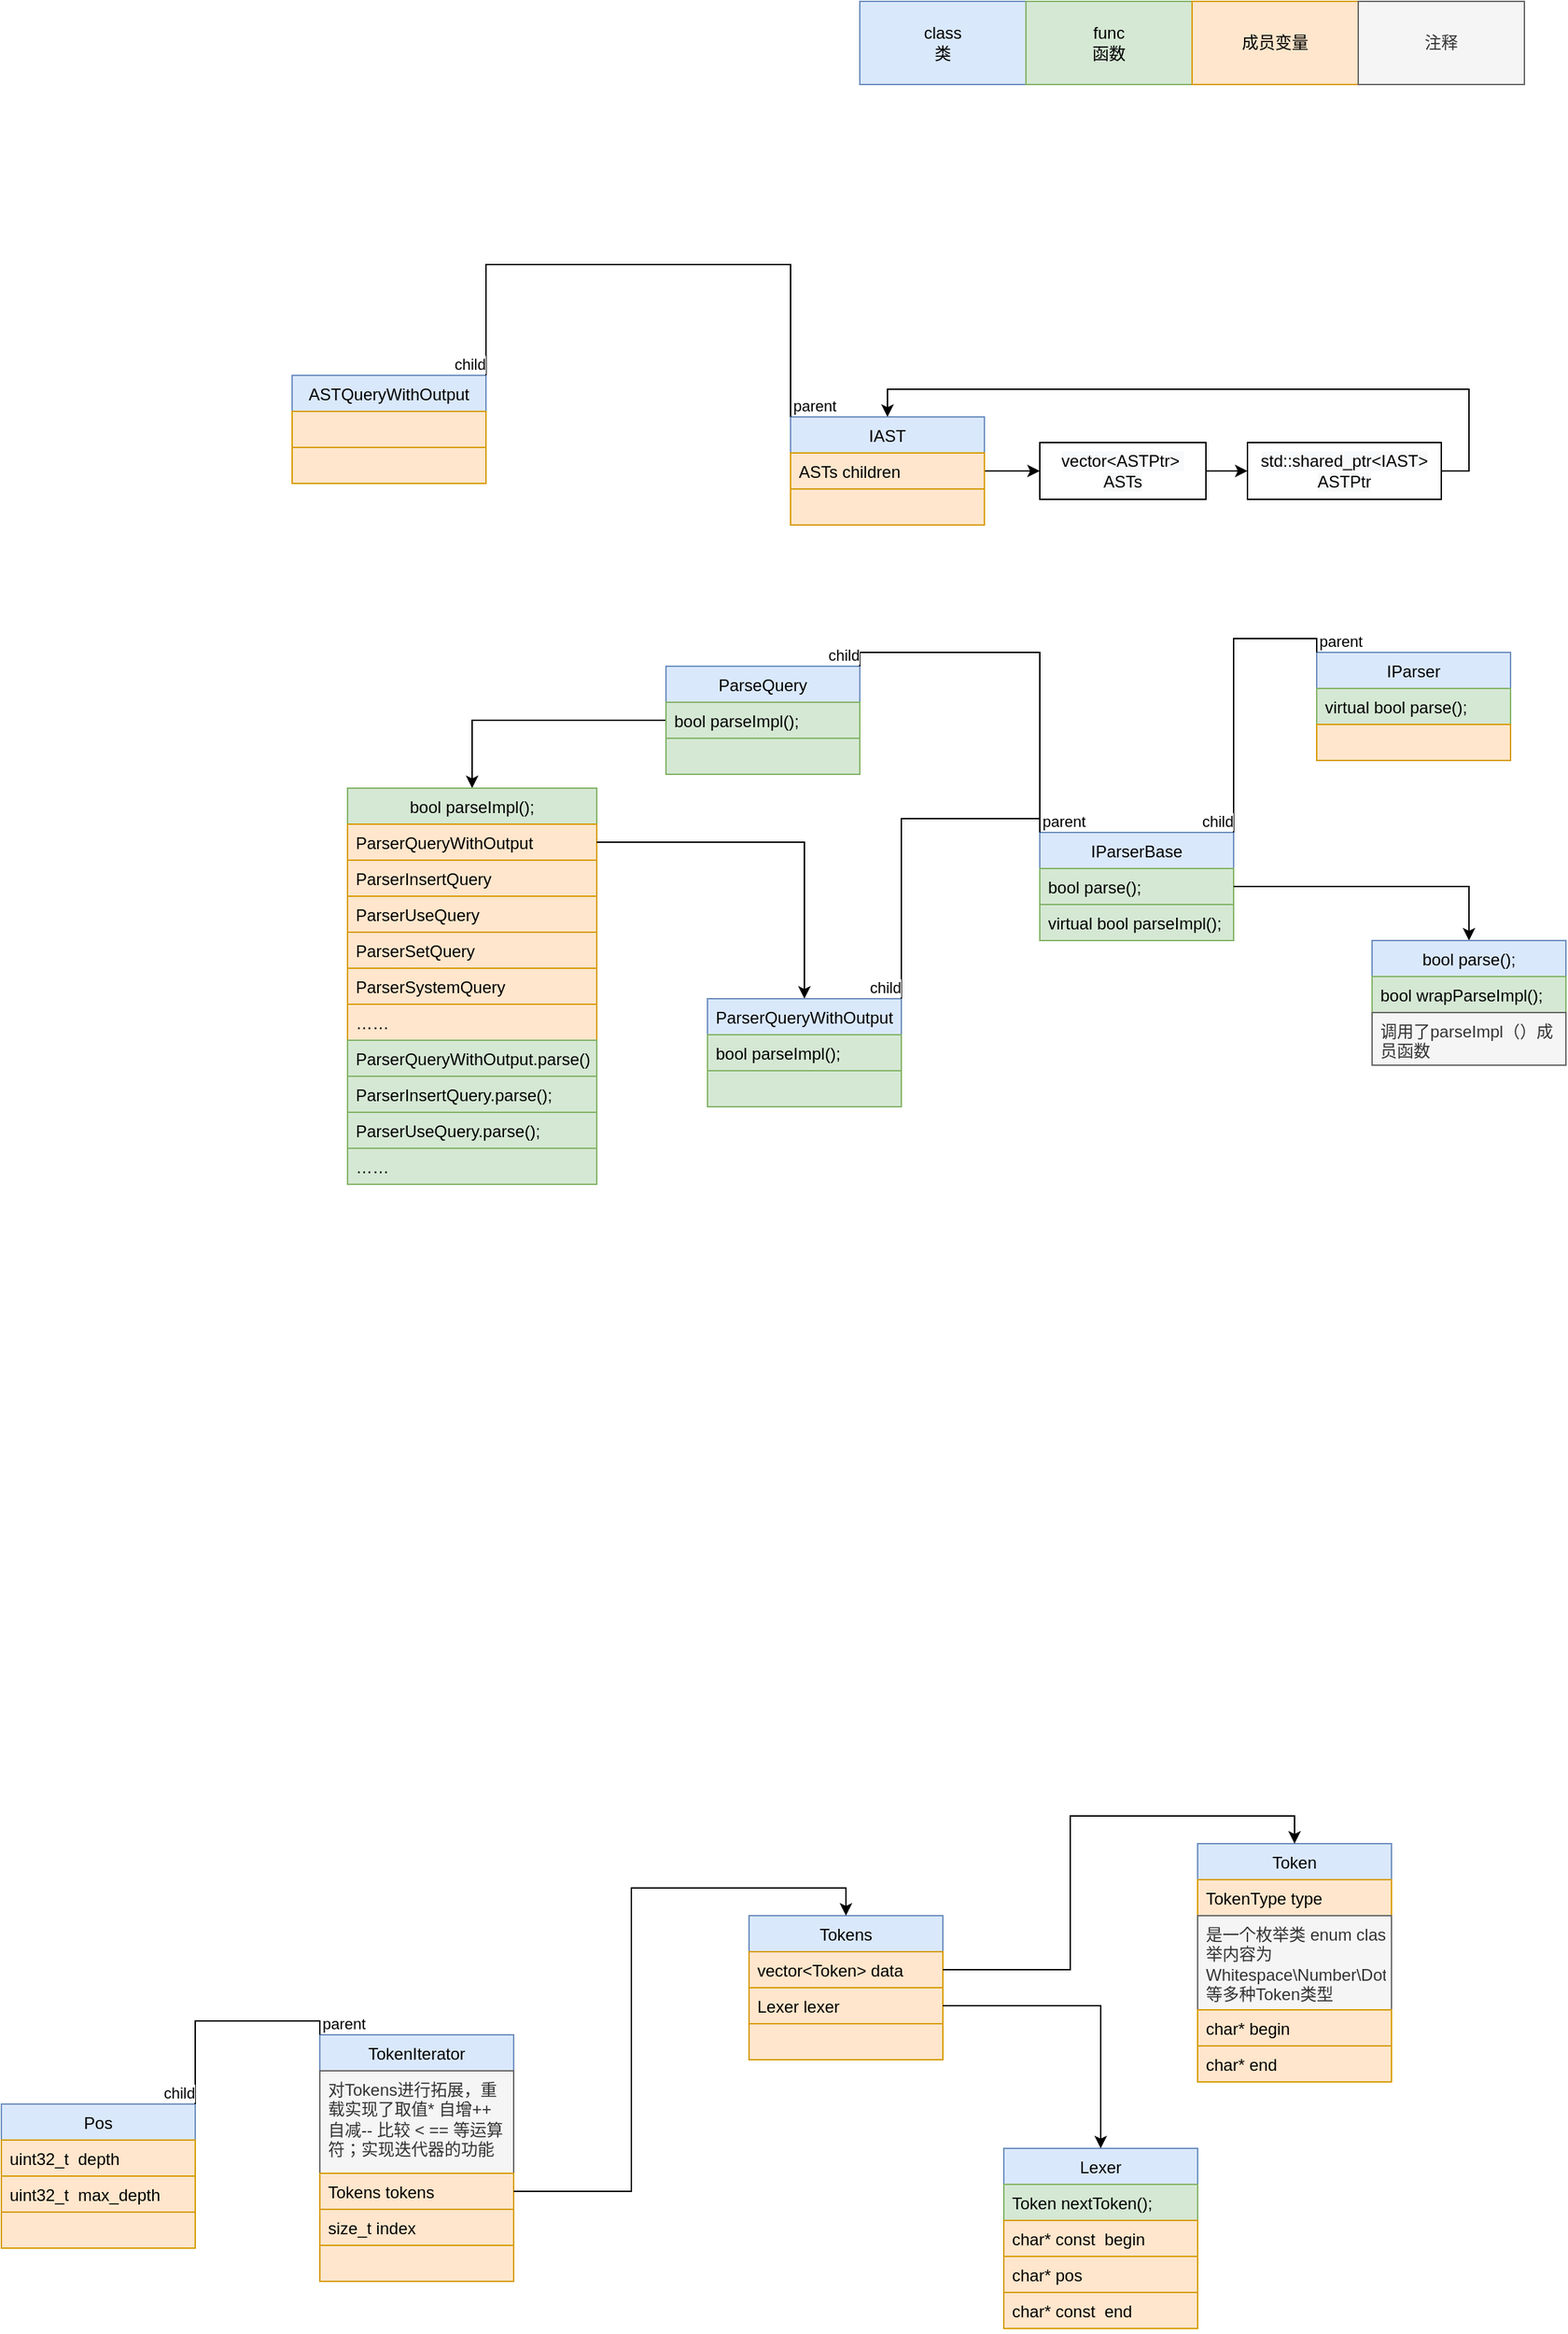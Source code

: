 <mxfile version="18.0.7" type="github">
  <diagram id="Rla5n-zzJumrxvYezBTH" name="Page-1">
    <mxGraphModel dx="1395" dy="339" grid="1" gridSize="10" guides="1" tooltips="1" connect="1" arrows="1" fold="1" page="1" pageScale="1" pageWidth="827" pageHeight="1169" math="0" shadow="0">
      <root>
        <mxCell id="0" />
        <mxCell id="1" parent="0" />
        <mxCell id="llMQX2KNaokU8Sbs1Y39-11" value="Token" style="swimlane;fontStyle=0;childLayout=stackLayout;horizontal=1;startSize=26;fillColor=#dae8fc;horizontalStack=0;resizeParent=1;resizeParentMax=0;resizeLast=0;collapsible=1;marginBottom=0;strokeColor=#6c8ebf;" parent="1" vertex="1">
          <mxGeometry x="264" y="1350" width="140" height="172" as="geometry" />
        </mxCell>
        <mxCell id="llMQX2KNaokU8Sbs1Y39-12" value="TokenType type" style="text;strokeColor=#d79b00;fillColor=#ffe6cc;align=left;verticalAlign=top;spacingLeft=4;spacingRight=4;overflow=hidden;rotatable=0;points=[[0,0.5],[1,0.5]];portConstraint=eastwest;" parent="llMQX2KNaokU8Sbs1Y39-11" vertex="1">
          <mxGeometry y="26" width="140" height="26" as="geometry" />
        </mxCell>
        <mxCell id="llMQX2KNaokU8Sbs1Y39-64" value="是一个枚举类 enum class，枚举内容为Whitespace\Number\Dot\Error等多种Token类型" style="text;strokeColor=#666666;fillColor=#f5f5f5;align=left;verticalAlign=top;spacingLeft=4;spacingRight=4;overflow=hidden;rotatable=0;points=[[0,0.5],[1,0.5]];portConstraint=eastwest;fontColor=#333333;whiteSpace=wrap;" parent="llMQX2KNaokU8Sbs1Y39-11" vertex="1">
          <mxGeometry y="52" width="140" height="68" as="geometry" />
        </mxCell>
        <mxCell id="llMQX2KNaokU8Sbs1Y39-13" value="char* begin" style="text;strokeColor=#d79b00;fillColor=#ffe6cc;align=left;verticalAlign=top;spacingLeft=4;spacingRight=4;overflow=hidden;rotatable=0;points=[[0,0.5],[1,0.5]];portConstraint=eastwest;" parent="llMQX2KNaokU8Sbs1Y39-11" vertex="1">
          <mxGeometry y="120" width="140" height="26" as="geometry" />
        </mxCell>
        <mxCell id="llMQX2KNaokU8Sbs1Y39-14" value="char* end" style="text;strokeColor=#d79b00;fillColor=#ffe6cc;align=left;verticalAlign=top;spacingLeft=4;spacingRight=4;overflow=hidden;rotatable=0;points=[[0,0.5],[1,0.5]];portConstraint=eastwest;" parent="llMQX2KNaokU8Sbs1Y39-11" vertex="1">
          <mxGeometry y="146" width="140" height="26" as="geometry" />
        </mxCell>
        <mxCell id="llMQX2KNaokU8Sbs1Y39-22" value="Lexer" style="swimlane;fontStyle=0;childLayout=stackLayout;horizontal=1;startSize=26;fillColor=#dae8fc;horizontalStack=0;resizeParent=1;resizeParentMax=0;resizeLast=0;collapsible=1;marginBottom=0;html=0;strokeColor=#6c8ebf;" parent="1" vertex="1">
          <mxGeometry x="124" y="1570" width="140" height="130" as="geometry" />
        </mxCell>
        <mxCell id="llMQX2KNaokU8Sbs1Y39-23" value="Token nextToken();" style="text;strokeColor=#82b366;fillColor=#d5e8d4;align=left;verticalAlign=top;spacingLeft=4;spacingRight=4;overflow=hidden;rotatable=0;points=[[0,0.5],[1,0.5]];portConstraint=eastwest;html=0;" parent="llMQX2KNaokU8Sbs1Y39-22" vertex="1">
          <mxGeometry y="26" width="140" height="26" as="geometry" />
        </mxCell>
        <mxCell id="llMQX2KNaokU8Sbs1Y39-24" value="char* const  begin" style="text;strokeColor=#d79b00;fillColor=#ffe6cc;align=left;verticalAlign=top;spacingLeft=4;spacingRight=4;overflow=hidden;rotatable=0;points=[[0,0.5],[1,0.5]];portConstraint=eastwest;html=0;" parent="llMQX2KNaokU8Sbs1Y39-22" vertex="1">
          <mxGeometry y="52" width="140" height="26" as="geometry" />
        </mxCell>
        <mxCell id="llMQX2KNaokU8Sbs1Y39-25" value="char* pos" style="text;strokeColor=#d79b00;fillColor=#ffe6cc;align=left;verticalAlign=top;spacingLeft=4;spacingRight=4;overflow=hidden;rotatable=0;points=[[0,0.5],[1,0.5]];portConstraint=eastwest;html=0;" parent="llMQX2KNaokU8Sbs1Y39-22" vertex="1">
          <mxGeometry y="78" width="140" height="26" as="geometry" />
        </mxCell>
        <mxCell id="llMQX2KNaokU8Sbs1Y39-30" value="char* const  end" style="text;strokeColor=#d79b00;fillColor=#ffe6cc;align=left;verticalAlign=top;spacingLeft=4;spacingRight=4;overflow=hidden;rotatable=0;points=[[0,0.5],[1,0.5]];portConstraint=eastwest;html=0;" parent="llMQX2KNaokU8Sbs1Y39-22" vertex="1">
          <mxGeometry y="104" width="140" height="26" as="geometry" />
        </mxCell>
        <mxCell id="llMQX2KNaokU8Sbs1Y39-26" value="class&lt;br&gt;类" style="rounded=0;whiteSpace=wrap;html=1;fillColor=#dae8fc;strokeColor=#6c8ebf;" parent="1" vertex="1">
          <mxGeometry x="20" y="20" width="120" height="60" as="geometry" />
        </mxCell>
        <mxCell id="llMQX2KNaokU8Sbs1Y39-27" value="func&lt;br&gt;函数" style="rounded=0;whiteSpace=wrap;html=1;fillColor=#d5e8d4;strokeColor=#82b366;" parent="1" vertex="1">
          <mxGeometry x="140" y="20" width="120" height="60" as="geometry" />
        </mxCell>
        <mxCell id="llMQX2KNaokU8Sbs1Y39-28" value="成员变量" style="rounded=0;whiteSpace=wrap;html=1;fillColor=#ffe6cc;strokeColor=#d79b00;" parent="1" vertex="1">
          <mxGeometry x="260" y="20" width="120" height="60" as="geometry" />
        </mxCell>
        <mxCell id="llMQX2KNaokU8Sbs1Y39-29" value="注释" style="rounded=0;whiteSpace=wrap;html=1;fillColor=#f5f5f5;fontColor=#333333;strokeColor=#666666;" parent="1" vertex="1">
          <mxGeometry x="380" y="20" width="120" height="60" as="geometry" />
        </mxCell>
        <mxCell id="llMQX2KNaokU8Sbs1Y39-31" value="Tokens" style="swimlane;fontStyle=0;childLayout=stackLayout;horizontal=1;startSize=26;fillColor=#dae8fc;horizontalStack=0;resizeParent=1;resizeParentMax=0;resizeLast=0;collapsible=1;marginBottom=0;strokeColor=#6c8ebf;" parent="1" vertex="1">
          <mxGeometry x="-60" y="1402" width="140" height="104" as="geometry" />
        </mxCell>
        <mxCell id="llMQX2KNaokU8Sbs1Y39-32" value="vector&lt;Token&gt; data" style="text;strokeColor=#d79b00;fillColor=#ffe6cc;align=left;verticalAlign=top;spacingLeft=4;spacingRight=4;overflow=hidden;rotatable=0;points=[[0,0.5],[1,0.5]];portConstraint=eastwest;" parent="llMQX2KNaokU8Sbs1Y39-31" vertex="1">
          <mxGeometry y="26" width="140" height="26" as="geometry" />
        </mxCell>
        <mxCell id="llMQX2KNaokU8Sbs1Y39-33" value="Lexer lexer" style="text;strokeColor=#d79b00;fillColor=#ffe6cc;align=left;verticalAlign=top;spacingLeft=4;spacingRight=4;overflow=hidden;rotatable=0;points=[[0,0.5],[1,0.5]];portConstraint=eastwest;" parent="llMQX2KNaokU8Sbs1Y39-31" vertex="1">
          <mxGeometry y="52" width="140" height="26" as="geometry" />
        </mxCell>
        <mxCell id="llMQX2KNaokU8Sbs1Y39-34" value="" style="text;strokeColor=#d79b00;fillColor=#ffe6cc;align=left;verticalAlign=top;spacingLeft=4;spacingRight=4;overflow=hidden;rotatable=0;points=[[0,0.5],[1,0.5]];portConstraint=eastwest;" parent="llMQX2KNaokU8Sbs1Y39-31" vertex="1">
          <mxGeometry y="78" width="140" height="26" as="geometry" />
        </mxCell>
        <mxCell id="llMQX2KNaokU8Sbs1Y39-35" style="edgeStyle=orthogonalEdgeStyle;rounded=0;orthogonalLoop=1;jettySize=auto;html=1;exitX=1;exitY=0.5;exitDx=0;exitDy=0;entryX=0.5;entryY=0;entryDx=0;entryDy=0;" parent="1" source="llMQX2KNaokU8Sbs1Y39-32" target="llMQX2KNaokU8Sbs1Y39-11" edge="1">
          <mxGeometry relative="1" as="geometry" />
        </mxCell>
        <mxCell id="llMQX2KNaokU8Sbs1Y39-36" style="edgeStyle=orthogonalEdgeStyle;rounded=0;orthogonalLoop=1;jettySize=auto;html=1;exitX=1;exitY=0.5;exitDx=0;exitDy=0;entryX=0.5;entryY=0;entryDx=0;entryDy=0;" parent="1" source="llMQX2KNaokU8Sbs1Y39-33" target="llMQX2KNaokU8Sbs1Y39-22" edge="1">
          <mxGeometry relative="1" as="geometry" />
        </mxCell>
        <mxCell id="llMQX2KNaokU8Sbs1Y39-37" value="Pos" style="swimlane;fontStyle=0;childLayout=stackLayout;horizontal=1;startSize=26;fillColor=#dae8fc;horizontalStack=0;resizeParent=1;resizeParentMax=0;resizeLast=0;collapsible=1;marginBottom=0;strokeColor=#6c8ebf;" parent="1" vertex="1">
          <mxGeometry x="-600" y="1538" width="140" height="104" as="geometry" />
        </mxCell>
        <mxCell id="llMQX2KNaokU8Sbs1Y39-38" value="uint32_t  depth" style="text;strokeColor=#d79b00;fillColor=#ffe6cc;align=left;verticalAlign=top;spacingLeft=4;spacingRight=4;overflow=hidden;rotatable=0;points=[[0,0.5],[1,0.5]];portConstraint=eastwest;" parent="llMQX2KNaokU8Sbs1Y39-37" vertex="1">
          <mxGeometry y="26" width="140" height="26" as="geometry" />
        </mxCell>
        <mxCell id="llMQX2KNaokU8Sbs1Y39-39" value="uint32_t  max_depth" style="text;strokeColor=#d79b00;fillColor=#ffe6cc;align=left;verticalAlign=top;spacingLeft=4;spacingRight=4;overflow=hidden;rotatable=0;points=[[0,0.5],[1,0.5]];portConstraint=eastwest;" parent="llMQX2KNaokU8Sbs1Y39-37" vertex="1">
          <mxGeometry y="52" width="140" height="26" as="geometry" />
        </mxCell>
        <mxCell id="llMQX2KNaokU8Sbs1Y39-40" value="" style="text;strokeColor=#d79b00;fillColor=#ffe6cc;align=left;verticalAlign=top;spacingLeft=4;spacingRight=4;overflow=hidden;rotatable=0;points=[[0,0.5],[1,0.5]];portConstraint=eastwest;" parent="llMQX2KNaokU8Sbs1Y39-37" vertex="1">
          <mxGeometry y="78" width="140" height="26" as="geometry" />
        </mxCell>
        <mxCell id="llMQX2KNaokU8Sbs1Y39-41" value="TokenIterator" style="swimlane;fontStyle=0;childLayout=stackLayout;horizontal=1;startSize=26;fillColor=#dae8fc;horizontalStack=0;resizeParent=1;resizeParentMax=0;resizeLast=0;collapsible=1;marginBottom=0;strokeColor=#6c8ebf;" parent="1" vertex="1">
          <mxGeometry x="-370" y="1488" width="140" height="178" as="geometry" />
        </mxCell>
        <mxCell id="llMQX2KNaokU8Sbs1Y39-63" value="对Tokens进行拓展，重载实现了取值* 自增++ 自减-- 比较 &lt; == 等运算符；实现迭代器的功能" style="text;strokeColor=#666666;fillColor=#f5f5f5;align=left;verticalAlign=top;spacingLeft=4;spacingRight=4;overflow=hidden;rotatable=0;points=[[0,0.5],[1,0.5]];portConstraint=eastwest;fontColor=#333333;whiteSpace=wrap;" parent="llMQX2KNaokU8Sbs1Y39-41" vertex="1">
          <mxGeometry y="26" width="140" height="74" as="geometry" />
        </mxCell>
        <mxCell id="llMQX2KNaokU8Sbs1Y39-42" value="Tokens tokens" style="text;strokeColor=#d79b00;fillColor=#ffe6cc;align=left;verticalAlign=top;spacingLeft=4;spacingRight=4;overflow=hidden;rotatable=0;points=[[0,0.5],[1,0.5]];portConstraint=eastwest;" parent="llMQX2KNaokU8Sbs1Y39-41" vertex="1">
          <mxGeometry y="100" width="140" height="26" as="geometry" />
        </mxCell>
        <mxCell id="llMQX2KNaokU8Sbs1Y39-43" value="size_t index" style="text;strokeColor=#d79b00;fillColor=#ffe6cc;align=left;verticalAlign=top;spacingLeft=4;spacingRight=4;overflow=hidden;rotatable=0;points=[[0,0.5],[1,0.5]];portConstraint=eastwest;" parent="llMQX2KNaokU8Sbs1Y39-41" vertex="1">
          <mxGeometry y="126" width="140" height="26" as="geometry" />
        </mxCell>
        <mxCell id="llMQX2KNaokU8Sbs1Y39-44" value="" style="text;strokeColor=#d79b00;fillColor=#ffe6cc;align=left;verticalAlign=top;spacingLeft=4;spacingRight=4;overflow=hidden;rotatable=0;points=[[0,0.5],[1,0.5]];portConstraint=eastwest;" parent="llMQX2KNaokU8Sbs1Y39-41" vertex="1">
          <mxGeometry y="152" width="140" height="26" as="geometry" />
        </mxCell>
        <mxCell id="llMQX2KNaokU8Sbs1Y39-45" style="edgeStyle=orthogonalEdgeStyle;rounded=0;orthogonalLoop=1;jettySize=auto;html=1;exitX=1;exitY=0.5;exitDx=0;exitDy=0;entryX=0.5;entryY=0;entryDx=0;entryDy=0;" parent="1" source="llMQX2KNaokU8Sbs1Y39-42" target="llMQX2KNaokU8Sbs1Y39-31" edge="1">
          <mxGeometry relative="1" as="geometry" />
        </mxCell>
        <mxCell id="llMQX2KNaokU8Sbs1Y39-67" style="edgeStyle=orthogonalEdgeStyle;rounded=0;orthogonalLoop=1;jettySize=auto;html=1;exitX=1;exitY=0.5;exitDx=0;exitDy=0;" parent="1" source="llMQX2KNaokU8Sbs1Y39-53" target="llMQX2KNaokU8Sbs1Y39-65" edge="1">
          <mxGeometry relative="1" as="geometry" />
        </mxCell>
        <mxCell id="llMQX2KNaokU8Sbs1Y39-53" value="IAST" style="swimlane;fontStyle=0;childLayout=stackLayout;horizontal=1;startSize=26;fillColor=#dae8fc;horizontalStack=0;resizeParent=1;resizeParentMax=0;resizeLast=0;collapsible=1;marginBottom=0;strokeColor=#6c8ebf;" parent="1" vertex="1">
          <mxGeometry x="-30" y="320" width="140" height="78" as="geometry" />
        </mxCell>
        <mxCell id="llMQX2KNaokU8Sbs1Y39-54" value="ASTs children" style="text;strokeColor=#d79b00;fillColor=#ffe6cc;align=left;verticalAlign=top;spacingLeft=4;spacingRight=4;overflow=hidden;rotatable=0;points=[[0,0.5],[1,0.5]];portConstraint=eastwest;" parent="llMQX2KNaokU8Sbs1Y39-53" vertex="1">
          <mxGeometry y="26" width="140" height="26" as="geometry" />
        </mxCell>
        <mxCell id="llMQX2KNaokU8Sbs1Y39-56" value="" style="text;strokeColor=#d79b00;fillColor=#ffe6cc;align=left;verticalAlign=top;spacingLeft=4;spacingRight=4;overflow=hidden;rotatable=0;points=[[0,0.5],[1,0.5]];portConstraint=eastwest;" parent="llMQX2KNaokU8Sbs1Y39-53" vertex="1">
          <mxGeometry y="52" width="140" height="26" as="geometry" />
        </mxCell>
        <mxCell id="llMQX2KNaokU8Sbs1Y39-69" value="" style="edgeStyle=orthogonalEdgeStyle;rounded=0;orthogonalLoop=1;jettySize=auto;html=1;" parent="1" source="llMQX2KNaokU8Sbs1Y39-65" target="llMQX2KNaokU8Sbs1Y39-68" edge="1">
          <mxGeometry relative="1" as="geometry" />
        </mxCell>
        <mxCell id="llMQX2KNaokU8Sbs1Y39-65" value="&lt;span style=&quot;color: rgb(0 , 0 , 0) ; font-family: &amp;#34;helvetica&amp;#34; ; font-size: 12px ; font-style: normal ; font-weight: 400 ; letter-spacing: normal ; text-align: center ; text-indent: 0px ; text-transform: none ; word-spacing: 0px ; background-color: rgb(248 , 249 , 250) ; display: inline ; float: none&quot;&gt;vector&amp;lt;ASTPtr&amp;gt;&amp;nbsp; ASTs&lt;/span&gt;" style="rounded=0;html=1;whiteSpace=wrap;" parent="1" vertex="1">
          <mxGeometry x="150" y="338.5" width="120" height="41" as="geometry" />
        </mxCell>
        <mxCell id="llMQX2KNaokU8Sbs1Y39-70" style="edgeStyle=orthogonalEdgeStyle;rounded=0;orthogonalLoop=1;jettySize=auto;html=1;exitX=1;exitY=0.5;exitDx=0;exitDy=0;entryX=0.5;entryY=0;entryDx=0;entryDy=0;" parent="1" source="llMQX2KNaokU8Sbs1Y39-68" target="llMQX2KNaokU8Sbs1Y39-53" edge="1">
          <mxGeometry relative="1" as="geometry">
            <mxPoint x="290" y="290" as="targetPoint" />
            <Array as="points">
              <mxPoint x="460" y="359" />
              <mxPoint x="460" y="300" />
              <mxPoint x="40" y="300" />
            </Array>
          </mxGeometry>
        </mxCell>
        <mxCell id="llMQX2KNaokU8Sbs1Y39-68" value="&lt;span style=&quot;color: rgb(0 , 0 , 0) ; font-family: &amp;#34;helvetica&amp;#34; ; font-size: 12px ; font-style: normal ; font-weight: 400 ; letter-spacing: normal ; text-align: center ; text-indent: 0px ; text-transform: none ; word-spacing: 0px ; background-color: rgb(248 , 249 , 250) ; display: inline ; float: none&quot;&gt;std::shared_ptr&amp;lt;IAST&amp;gt; ASTPtr&lt;/span&gt;" style="rounded=0;whiteSpace=wrap;html=1;" parent="1" vertex="1">
          <mxGeometry x="300" y="338.5" width="140" height="41" as="geometry" />
        </mxCell>
        <mxCell id="llMQX2KNaokU8Sbs1Y39-71" value="IParser" style="swimlane;fontStyle=0;childLayout=stackLayout;horizontal=1;startSize=26;fillColor=#dae8fc;horizontalStack=0;resizeParent=1;resizeParentMax=0;resizeLast=0;collapsible=1;marginBottom=0;strokeColor=#6c8ebf;" parent="1" vertex="1">
          <mxGeometry x="350" y="490" width="140" height="78" as="geometry" />
        </mxCell>
        <mxCell id="llMQX2KNaokU8Sbs1Y39-72" value="virtual bool parse();" style="text;strokeColor=#82b366;fillColor=#d5e8d4;align=left;verticalAlign=top;spacingLeft=4;spacingRight=4;overflow=hidden;rotatable=0;points=[[0,0.5],[1,0.5]];portConstraint=eastwest;" parent="llMQX2KNaokU8Sbs1Y39-71" vertex="1">
          <mxGeometry y="26" width="140" height="26" as="geometry" />
        </mxCell>
        <mxCell id="llMQX2KNaokU8Sbs1Y39-73" value="" style="text;strokeColor=#d79b00;fillColor=#ffe6cc;align=left;verticalAlign=top;spacingLeft=4;spacingRight=4;overflow=hidden;rotatable=0;points=[[0,0.5],[1,0.5]];portConstraint=eastwest;" parent="llMQX2KNaokU8Sbs1Y39-71" vertex="1">
          <mxGeometry y="52" width="140" height="26" as="geometry" />
        </mxCell>
        <mxCell id="llMQX2KNaokU8Sbs1Y39-74" value="IParserBase" style="swimlane;fontStyle=0;childLayout=stackLayout;horizontal=1;startSize=26;fillColor=#dae8fc;horizontalStack=0;resizeParent=1;resizeParentMax=0;resizeLast=0;collapsible=1;marginBottom=0;strokeColor=#6c8ebf;" parent="1" vertex="1">
          <mxGeometry x="150" y="620" width="140" height="78" as="geometry" />
        </mxCell>
        <mxCell id="llMQX2KNaokU8Sbs1Y39-75" value="bool parse();" style="text;strokeColor=#82b366;fillColor=#d5e8d4;align=left;verticalAlign=top;spacingLeft=4;spacingRight=4;overflow=hidden;rotatable=0;points=[[0,0.5],[1,0.5]];portConstraint=eastwest;" parent="llMQX2KNaokU8Sbs1Y39-74" vertex="1">
          <mxGeometry y="26" width="140" height="26" as="geometry" />
        </mxCell>
        <mxCell id="llMQX2KNaokU8Sbs1Y39-76" value="virtual bool parseImpl();" style="text;strokeColor=#82b366;fillColor=#d5e8d4;align=left;verticalAlign=top;spacingLeft=4;spacingRight=4;overflow=hidden;rotatable=0;points=[[0,0.5],[1,0.5]];portConstraint=eastwest;" parent="llMQX2KNaokU8Sbs1Y39-74" vertex="1">
          <mxGeometry y="52" width="140" height="26" as="geometry" />
        </mxCell>
        <mxCell id="llMQX2KNaokU8Sbs1Y39-78" value="" style="endArrow=none;html=1;edgeStyle=orthogonalEdgeStyle;rounded=0;exitX=0;exitY=0;exitDx=0;exitDy=0;entryX=1;entryY=0;entryDx=0;entryDy=0;" parent="1" source="llMQX2KNaokU8Sbs1Y39-41" target="llMQX2KNaokU8Sbs1Y39-37" edge="1">
          <mxGeometry relative="1" as="geometry">
            <mxPoint x="-650" y="1550" as="sourcePoint" />
            <mxPoint x="-490" y="1550" as="targetPoint" />
          </mxGeometry>
        </mxCell>
        <mxCell id="llMQX2KNaokU8Sbs1Y39-79" value="parent" style="edgeLabel;resizable=0;html=1;align=left;verticalAlign=bottom;" parent="llMQX2KNaokU8Sbs1Y39-78" connectable="0" vertex="1">
          <mxGeometry x="-1" relative="1" as="geometry" />
        </mxCell>
        <mxCell id="llMQX2KNaokU8Sbs1Y39-80" value="child" style="edgeLabel;resizable=0;html=1;align=right;verticalAlign=bottom;" parent="llMQX2KNaokU8Sbs1Y39-78" connectable="0" vertex="1">
          <mxGeometry x="1" relative="1" as="geometry" />
        </mxCell>
        <mxCell id="llMQX2KNaokU8Sbs1Y39-81" value="" style="endArrow=none;html=1;edgeStyle=orthogonalEdgeStyle;rounded=0;exitX=0;exitY=0;exitDx=0;exitDy=0;entryX=1;entryY=0;entryDx=0;entryDy=0;" parent="1" source="llMQX2KNaokU8Sbs1Y39-71" target="llMQX2KNaokU8Sbs1Y39-74" edge="1">
          <mxGeometry relative="1" as="geometry">
            <mxPoint x="160" y="570" as="sourcePoint" />
            <mxPoint x="320" y="570" as="targetPoint" />
          </mxGeometry>
        </mxCell>
        <mxCell id="llMQX2KNaokU8Sbs1Y39-82" value="parent" style="edgeLabel;resizable=0;html=1;align=left;verticalAlign=bottom;" parent="llMQX2KNaokU8Sbs1Y39-81" connectable="0" vertex="1">
          <mxGeometry x="-1" relative="1" as="geometry" />
        </mxCell>
        <mxCell id="llMQX2KNaokU8Sbs1Y39-83" value="child" style="edgeLabel;resizable=0;html=1;align=right;verticalAlign=bottom;" parent="llMQX2KNaokU8Sbs1Y39-81" connectable="0" vertex="1">
          <mxGeometry x="1" relative="1" as="geometry" />
        </mxCell>
        <mxCell id="llMQX2KNaokU8Sbs1Y39-94" style="edgeStyle=orthogonalEdgeStyle;rounded=0;orthogonalLoop=1;jettySize=auto;html=1;exitX=0;exitY=0.5;exitDx=0;exitDy=0;entryX=0.5;entryY=0;entryDx=0;entryDy=0;" parent="1" source="llMQX2KNaokU8Sbs1Y39-84" target="llMQX2KNaokU8Sbs1Y39-91" edge="1">
          <mxGeometry relative="1" as="geometry" />
        </mxCell>
        <mxCell id="llMQX2KNaokU8Sbs1Y39-84" value="ParseQuery" style="swimlane;fontStyle=0;childLayout=stackLayout;horizontal=1;startSize=26;fillColor=#dae8fc;horizontalStack=0;resizeParent=1;resizeParentMax=0;resizeLast=0;collapsible=1;marginBottom=0;strokeColor=#6c8ebf;" parent="1" vertex="1">
          <mxGeometry x="-120" y="500" width="140" height="78" as="geometry" />
        </mxCell>
        <mxCell id="llMQX2KNaokU8Sbs1Y39-85" value="bool parseImpl();" style="text;strokeColor=#82b366;fillColor=#d5e8d4;align=left;verticalAlign=top;spacingLeft=4;spacingRight=4;overflow=hidden;rotatable=0;points=[[0,0.5],[1,0.5]];portConstraint=eastwest;" parent="llMQX2KNaokU8Sbs1Y39-84" vertex="1">
          <mxGeometry y="26" width="140" height="26" as="geometry" />
        </mxCell>
        <mxCell id="llMQX2KNaokU8Sbs1Y39-86" value="" style="text;strokeColor=#82b366;fillColor=#d5e8d4;align=left;verticalAlign=top;spacingLeft=4;spacingRight=4;overflow=hidden;rotatable=0;points=[[0,0.5],[1,0.5]];portConstraint=eastwest;" parent="llMQX2KNaokU8Sbs1Y39-84" vertex="1">
          <mxGeometry y="52" width="140" height="26" as="geometry" />
        </mxCell>
        <mxCell id="llMQX2KNaokU8Sbs1Y39-88" value="" style="endArrow=none;html=1;edgeStyle=orthogonalEdgeStyle;rounded=0;exitX=0;exitY=0;exitDx=0;exitDy=0;entryX=1;entryY=0;entryDx=0;entryDy=0;" parent="1" source="llMQX2KNaokU8Sbs1Y39-74" target="llMQX2KNaokU8Sbs1Y39-84" edge="1">
          <mxGeometry relative="1" as="geometry">
            <mxPoint x="160" y="570" as="sourcePoint" />
            <mxPoint x="320" y="570" as="targetPoint" />
          </mxGeometry>
        </mxCell>
        <mxCell id="llMQX2KNaokU8Sbs1Y39-89" value="parent" style="edgeLabel;resizable=0;html=1;align=left;verticalAlign=bottom;" parent="llMQX2KNaokU8Sbs1Y39-88" connectable="0" vertex="1">
          <mxGeometry x="-1" relative="1" as="geometry" />
        </mxCell>
        <mxCell id="llMQX2KNaokU8Sbs1Y39-90" value="child" style="edgeLabel;resizable=0;html=1;align=right;verticalAlign=bottom;" parent="llMQX2KNaokU8Sbs1Y39-88" connectable="0" vertex="1">
          <mxGeometry x="1" relative="1" as="geometry" />
        </mxCell>
        <mxCell id="llMQX2KNaokU8Sbs1Y39-91" value="bool parseImpl();" style="swimlane;fontStyle=0;childLayout=stackLayout;horizontal=1;startSize=26;fillColor=#d5e8d4;horizontalStack=0;resizeParent=1;resizeParentMax=0;resizeLast=0;collapsible=1;marginBottom=0;strokeColor=#82b366;" parent="1" vertex="1">
          <mxGeometry x="-350" y="588" width="180" height="286" as="geometry" />
        </mxCell>
        <mxCell id="llMQX2KNaokU8Sbs1Y39-92" value="ParserQueryWithOutput" style="text;strokeColor=#d79b00;fillColor=#ffe6cc;align=left;verticalAlign=top;spacingLeft=4;spacingRight=4;overflow=hidden;rotatable=0;points=[[0,0.5],[1,0.5]];portConstraint=eastwest;" parent="llMQX2KNaokU8Sbs1Y39-91" vertex="1">
          <mxGeometry y="26" width="180" height="26" as="geometry" />
        </mxCell>
        <mxCell id="llMQX2KNaokU8Sbs1Y39-93" value="ParserInsertQuery" style="text;strokeColor=#d79b00;fillColor=#ffe6cc;align=left;verticalAlign=top;spacingLeft=4;spacingRight=4;overflow=hidden;rotatable=0;points=[[0,0.5],[1,0.5]];portConstraint=eastwest;" parent="llMQX2KNaokU8Sbs1Y39-91" vertex="1">
          <mxGeometry y="52" width="180" height="26" as="geometry" />
        </mxCell>
        <mxCell id="llMQX2KNaokU8Sbs1Y39-99" value="ParserUseQuery" style="text;strokeColor=#d79b00;fillColor=#ffe6cc;align=left;verticalAlign=top;spacingLeft=4;spacingRight=4;overflow=hidden;rotatable=0;points=[[0,0.5],[1,0.5]];portConstraint=eastwest;" parent="llMQX2KNaokU8Sbs1Y39-91" vertex="1">
          <mxGeometry y="78" width="180" height="26" as="geometry" />
        </mxCell>
        <mxCell id="llMQX2KNaokU8Sbs1Y39-98" value="ParserSetQuery" style="text;strokeColor=#d79b00;fillColor=#ffe6cc;align=left;verticalAlign=top;spacingLeft=4;spacingRight=4;overflow=hidden;rotatable=0;points=[[0,0.5],[1,0.5]];portConstraint=eastwest;" parent="llMQX2KNaokU8Sbs1Y39-91" vertex="1">
          <mxGeometry y="104" width="180" height="26" as="geometry" />
        </mxCell>
        <mxCell id="llMQX2KNaokU8Sbs1Y39-97" value="ParserSystemQuery" style="text;strokeColor=#d79b00;fillColor=#ffe6cc;align=left;verticalAlign=top;spacingLeft=4;spacingRight=4;overflow=hidden;rotatable=0;points=[[0,0.5],[1,0.5]];portConstraint=eastwest;" parent="llMQX2KNaokU8Sbs1Y39-91" vertex="1">
          <mxGeometry y="130" width="180" height="26" as="geometry" />
        </mxCell>
        <mxCell id="llMQX2KNaokU8Sbs1Y39-96" value="……" style="text;strokeColor=#d79b00;fillColor=#ffe6cc;align=left;verticalAlign=top;spacingLeft=4;spacingRight=4;overflow=hidden;rotatable=0;points=[[0,0.5],[1,0.5]];portConstraint=eastwest;" parent="llMQX2KNaokU8Sbs1Y39-91" vertex="1">
          <mxGeometry y="156" width="180" height="26" as="geometry" />
        </mxCell>
        <mxCell id="llMQX2KNaokU8Sbs1Y39-95" value="ParserQueryWithOutput.parse();" style="text;strokeColor=#82b366;fillColor=#d5e8d4;align=left;verticalAlign=top;spacingLeft=4;spacingRight=4;overflow=hidden;rotatable=0;points=[[0,0.5],[1,0.5]];portConstraint=eastwest;" parent="llMQX2KNaokU8Sbs1Y39-91" vertex="1">
          <mxGeometry y="182" width="180" height="26" as="geometry" />
        </mxCell>
        <mxCell id="llMQX2KNaokU8Sbs1Y39-109" value="ParserInsertQuery.parse();" style="text;strokeColor=#82b366;fillColor=#d5e8d4;align=left;verticalAlign=top;spacingLeft=4;spacingRight=4;overflow=hidden;rotatable=0;points=[[0,0.5],[1,0.5]];portConstraint=eastwest;" parent="llMQX2KNaokU8Sbs1Y39-91" vertex="1">
          <mxGeometry y="208" width="180" height="26" as="geometry" />
        </mxCell>
        <mxCell id="llMQX2KNaokU8Sbs1Y39-108" value="ParserUseQuery.parse();" style="text;strokeColor=#82b366;fillColor=#d5e8d4;align=left;verticalAlign=top;spacingLeft=4;spacingRight=4;overflow=hidden;rotatable=0;points=[[0,0.5],[1,0.5]];portConstraint=eastwest;" parent="llMQX2KNaokU8Sbs1Y39-91" vertex="1">
          <mxGeometry y="234" width="180" height="26" as="geometry" />
        </mxCell>
        <mxCell id="llMQX2KNaokU8Sbs1Y39-107" value="……" style="text;strokeColor=#82b366;fillColor=#d5e8d4;align=left;verticalAlign=top;spacingLeft=4;spacingRight=4;overflow=hidden;rotatable=0;points=[[0,0.5],[1,0.5]];portConstraint=eastwest;" parent="llMQX2KNaokU8Sbs1Y39-91" vertex="1">
          <mxGeometry y="260" width="180" height="26" as="geometry" />
        </mxCell>
        <mxCell id="llMQX2KNaokU8Sbs1Y39-100" style="edgeStyle=orthogonalEdgeStyle;rounded=0;orthogonalLoop=1;jettySize=auto;html=1;exitX=1;exitY=0.5;exitDx=0;exitDy=0;entryX=0.5;entryY=0;entryDx=0;entryDy=0;" parent="1" source="llMQX2KNaokU8Sbs1Y39-92" target="llMQX2KNaokU8Sbs1Y39-101" edge="1">
          <mxGeometry relative="1" as="geometry">
            <mxPoint x="-20" y="720" as="targetPoint" />
          </mxGeometry>
        </mxCell>
        <mxCell id="llMQX2KNaokU8Sbs1Y39-101" value="ParserQueryWithOutput" style="swimlane;fontStyle=0;childLayout=stackLayout;horizontal=1;startSize=26;fillColor=#dae8fc;horizontalStack=0;resizeParent=1;resizeParentMax=0;resizeLast=0;collapsible=1;marginBottom=0;strokeColor=#6c8ebf;" parent="1" vertex="1">
          <mxGeometry x="-90" y="740" width="140" height="78" as="geometry" />
        </mxCell>
        <mxCell id="llMQX2KNaokU8Sbs1Y39-102" value="bool parseImpl();" style="text;strokeColor=#82b366;fillColor=#d5e8d4;align=left;verticalAlign=top;spacingLeft=4;spacingRight=4;overflow=hidden;rotatable=0;points=[[0,0.5],[1,0.5]];portConstraint=eastwest;" parent="llMQX2KNaokU8Sbs1Y39-101" vertex="1">
          <mxGeometry y="26" width="140" height="26" as="geometry" />
        </mxCell>
        <mxCell id="llMQX2KNaokU8Sbs1Y39-103" value="" style="text;strokeColor=#82b366;fillColor=#d5e8d4;align=left;verticalAlign=top;spacingLeft=4;spacingRight=4;overflow=hidden;rotatable=0;points=[[0,0.5],[1,0.5]];portConstraint=eastwest;" parent="llMQX2KNaokU8Sbs1Y39-101" vertex="1">
          <mxGeometry y="52" width="140" height="26" as="geometry" />
        </mxCell>
        <mxCell id="llMQX2KNaokU8Sbs1Y39-104" value="" style="endArrow=none;html=1;edgeStyle=orthogonalEdgeStyle;rounded=0;entryX=1;entryY=0;entryDx=0;entryDy=0;exitX=0;exitY=0;exitDx=0;exitDy=0;" parent="1" source="llMQX2KNaokU8Sbs1Y39-74" target="llMQX2KNaokU8Sbs1Y39-101" edge="1">
          <mxGeometry relative="1" as="geometry">
            <mxPoint x="120" y="510" as="sourcePoint" />
            <mxPoint x="120" y="680" as="targetPoint" />
          </mxGeometry>
        </mxCell>
        <mxCell id="llMQX2KNaokU8Sbs1Y39-105" value="parent" style="edgeLabel;resizable=0;html=1;align=left;verticalAlign=bottom;" parent="llMQX2KNaokU8Sbs1Y39-104" connectable="0" vertex="1">
          <mxGeometry x="-1" relative="1" as="geometry" />
        </mxCell>
        <mxCell id="llMQX2KNaokU8Sbs1Y39-106" value="child" style="edgeLabel;resizable=0;html=1;align=right;verticalAlign=bottom;" parent="llMQX2KNaokU8Sbs1Y39-104" connectable="0" vertex="1">
          <mxGeometry x="1" relative="1" as="geometry" />
        </mxCell>
        <mxCell id="llMQX2KNaokU8Sbs1Y39-110" style="edgeStyle=orthogonalEdgeStyle;rounded=0;orthogonalLoop=1;jettySize=auto;html=1;exitX=1;exitY=0.5;exitDx=0;exitDy=0;entryX=0.5;entryY=0;entryDx=0;entryDy=0;" parent="1" source="llMQX2KNaokU8Sbs1Y39-75" target="llMQX2KNaokU8Sbs1Y39-111" edge="1">
          <mxGeometry relative="1" as="geometry">
            <mxPoint x="380" y="658.935" as="targetPoint" />
          </mxGeometry>
        </mxCell>
        <mxCell id="llMQX2KNaokU8Sbs1Y39-111" value="bool parse();" style="swimlane;fontStyle=0;childLayout=stackLayout;horizontal=1;startSize=26;fillColor=#dae8fc;horizontalStack=0;resizeParent=1;resizeParentMax=0;resizeLast=0;collapsible=1;marginBottom=0;strokeColor=#6c8ebf;" parent="1" vertex="1">
          <mxGeometry x="390" y="698" width="140" height="90" as="geometry" />
        </mxCell>
        <mxCell id="llMQX2KNaokU8Sbs1Y39-112" value="bool wrapParseImpl();" style="text;strokeColor=#82b366;fillColor=#d5e8d4;align=left;verticalAlign=top;spacingLeft=4;spacingRight=4;overflow=hidden;rotatable=0;points=[[0,0.5],[1,0.5]];portConstraint=eastwest;" parent="llMQX2KNaokU8Sbs1Y39-111" vertex="1">
          <mxGeometry y="26" width="140" height="26" as="geometry" />
        </mxCell>
        <mxCell id="llMQX2KNaokU8Sbs1Y39-113" value="调用了parseImpl（）成员函数" style="text;strokeColor=#666666;fillColor=#f5f5f5;align=left;verticalAlign=top;spacingLeft=4;spacingRight=4;overflow=hidden;rotatable=0;points=[[0,0.5],[1,0.5]];portConstraint=eastwest;fontColor=#333333;whiteSpace=wrap;" parent="llMQX2KNaokU8Sbs1Y39-111" vertex="1">
          <mxGeometry y="52" width="140" height="38" as="geometry" />
        </mxCell>
        <mxCell id="QOUsdDe2F-DpKKt1tA3p-1" value="ASTQueryWithOutput" style="swimlane;fontStyle=0;childLayout=stackLayout;horizontal=1;startSize=26;fillColor=#dae8fc;horizontalStack=0;resizeParent=1;resizeParentMax=0;resizeLast=0;collapsible=1;marginBottom=0;strokeColor=#6c8ebf;" vertex="1" parent="1">
          <mxGeometry x="-390" y="290" width="140" height="78" as="geometry" />
        </mxCell>
        <mxCell id="QOUsdDe2F-DpKKt1tA3p-2" value="" style="text;strokeColor=#d79b00;fillColor=#ffe6cc;align=left;verticalAlign=top;spacingLeft=4;spacingRight=4;overflow=hidden;rotatable=0;points=[[0,0.5],[1,0.5]];portConstraint=eastwest;" vertex="1" parent="QOUsdDe2F-DpKKt1tA3p-1">
          <mxGeometry y="26" width="140" height="26" as="geometry" />
        </mxCell>
        <mxCell id="QOUsdDe2F-DpKKt1tA3p-3" value="" style="text;strokeColor=#d79b00;fillColor=#ffe6cc;align=left;verticalAlign=top;spacingLeft=4;spacingRight=4;overflow=hidden;rotatable=0;points=[[0,0.5],[1,0.5]];portConstraint=eastwest;" vertex="1" parent="QOUsdDe2F-DpKKt1tA3p-1">
          <mxGeometry y="52" width="140" height="26" as="geometry" />
        </mxCell>
        <mxCell id="QOUsdDe2F-DpKKt1tA3p-4" value="" style="endArrow=none;html=1;edgeStyle=orthogonalEdgeStyle;rounded=0;exitX=0;exitY=0;exitDx=0;exitDy=0;entryX=1;entryY=0;entryDx=0;entryDy=0;" edge="1" parent="1" source="llMQX2KNaokU8Sbs1Y39-53" target="QOUsdDe2F-DpKKt1tA3p-1">
          <mxGeometry relative="1" as="geometry">
            <mxPoint x="120" y="550" as="sourcePoint" />
            <mxPoint x="280" y="550" as="targetPoint" />
            <Array as="points">
              <mxPoint x="-30" y="210" />
              <mxPoint x="-250" y="210" />
            </Array>
          </mxGeometry>
        </mxCell>
        <mxCell id="QOUsdDe2F-DpKKt1tA3p-5" value="parent" style="edgeLabel;resizable=0;html=1;align=left;verticalAlign=bottom;" connectable="0" vertex="1" parent="QOUsdDe2F-DpKKt1tA3p-4">
          <mxGeometry x="-1" relative="1" as="geometry" />
        </mxCell>
        <mxCell id="QOUsdDe2F-DpKKt1tA3p-6" value="child" style="edgeLabel;resizable=0;html=1;align=right;verticalAlign=bottom;" connectable="0" vertex="1" parent="QOUsdDe2F-DpKKt1tA3p-4">
          <mxGeometry x="1" relative="1" as="geometry" />
        </mxCell>
      </root>
    </mxGraphModel>
  </diagram>
</mxfile>
